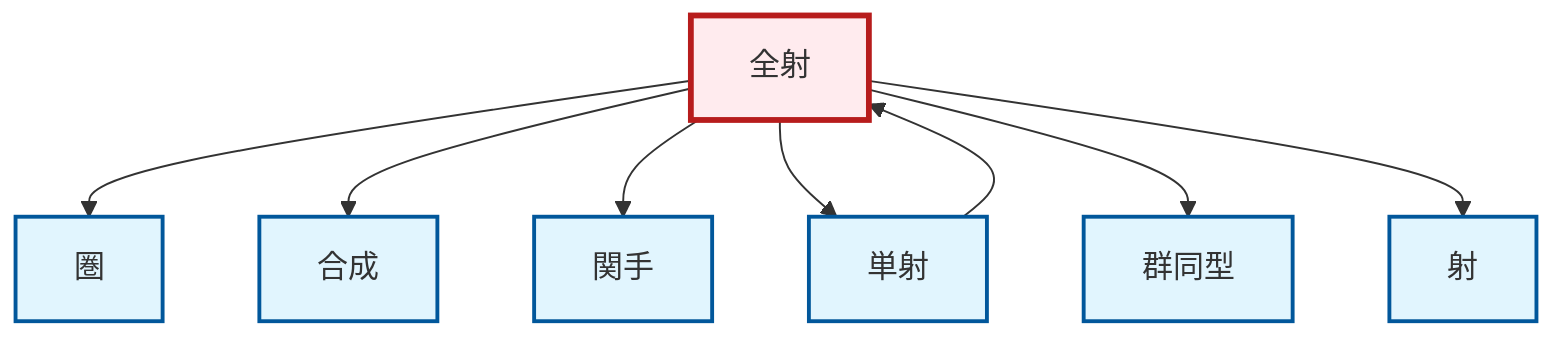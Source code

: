 graph TD
    classDef definition fill:#e1f5fe,stroke:#01579b,stroke-width:2px
    classDef theorem fill:#f3e5f5,stroke:#4a148c,stroke-width:2px
    classDef axiom fill:#fff3e0,stroke:#e65100,stroke-width:2px
    classDef example fill:#e8f5e9,stroke:#1b5e20,stroke-width:2px
    classDef current fill:#ffebee,stroke:#b71c1c,stroke-width:3px
    def-morphism["射"]:::definition
    def-isomorphism["群同型"]:::definition
    def-epimorphism["全射"]:::definition
    def-monomorphism["単射"]:::definition
    def-functor["関手"]:::definition
    def-category["圏"]:::definition
    def-composition["合成"]:::definition
    def-monomorphism --> def-epimorphism
    def-epimorphism --> def-category
    def-epimorphism --> def-composition
    def-epimorphism --> def-functor
    def-epimorphism --> def-monomorphism
    def-epimorphism --> def-isomorphism
    def-epimorphism --> def-morphism
    class def-epimorphism current